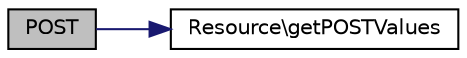 digraph "POST"
{
  edge [fontname="Helvetica",fontsize="10",labelfontname="Helvetica",labelfontsize="10"];
  node [fontname="Helvetica",fontsize="10",shape=record];
  rankdir="LR";
  Node5 [label="POST",height=0.2,width=0.4,color="black", fillcolor="grey75", style="filled", fontcolor="black"];
  Node5 -> Node6 [color="midnightblue",fontsize="10",style="solid"];
  Node6 [label="Resource\\getPOSTValues",height=0.2,width=0.4,color="black", fillcolor="white", style="filled",URL="$class_resource.html#abe4378dfc123f2572b60965349062654"];
}
